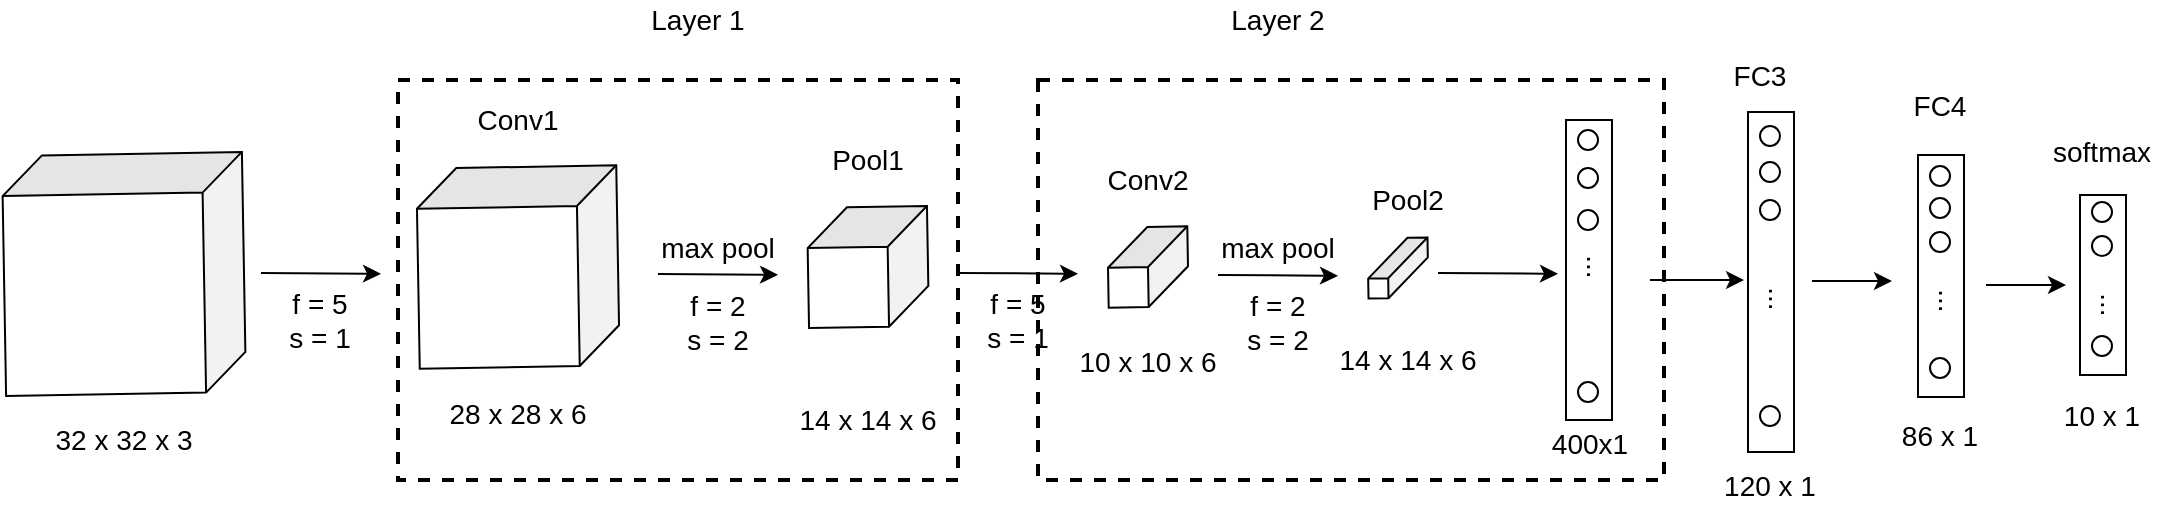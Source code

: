 <mxfile version="12.1.0" type="device" pages="1"><diagram id="LzJ9yIk1KZs5rYI2MBiY" name="Page-1"><mxGraphModel dx="1106" dy="860" grid="1" gridSize="10" guides="1" tooltips="1" connect="1" arrows="1" fold="1" page="1" pageScale="1" pageWidth="850" pageHeight="1100" math="0" shadow="0"><root><mxCell id="0"/><mxCell id="1" parent="0"/><mxCell id="2zlDyj2vdd0dLDcmhyyB-163" value="" style="rounded=0;whiteSpace=wrap;html=1;fillColor=none;gradientColor=none;fontSize=14;dashed=1;strokeWidth=2;" vertex="1" parent="1"><mxGeometry x="217" y="160" width="280" height="200" as="geometry"/></mxCell><mxCell id="2zlDyj2vdd0dLDcmhyyB-189" value="" style="rounded=0;whiteSpace=wrap;html=1;fillColor=none;gradientColor=none;fontSize=14;dashed=1;strokeWidth=2;" vertex="1" parent="1"><mxGeometry x="537" y="160" width="313" height="200" as="geometry"/></mxCell><mxCell id="2zlDyj2vdd0dLDcmhyyB-146" value="" style="shape=cube;whiteSpace=wrap;html=1;boundedLbl=1;backgroundOutline=1;darkOpacity=0.05;darkOpacity2=0.1;fillColor=#ffffff;gradientColor=none;rotation=89;" vertex="1" parent="1"><mxGeometry x="20" y="197" width="120" height="120" as="geometry"/></mxCell><mxCell id="2zlDyj2vdd0dLDcmhyyB-147" value="32 x 32 x 3" style="text;html=1;strokeColor=none;fillColor=none;align=center;verticalAlign=middle;whiteSpace=wrap;rounded=0;fontSize=14;" vertex="1" parent="1"><mxGeometry x="35" y="330" width="90" height="20" as="geometry"/></mxCell><mxCell id="2zlDyj2vdd0dLDcmhyyB-148" value="" style="endArrow=classic;html=1;fontSize=14;" edge="1" parent="1"><mxGeometry width="50" height="50" relative="1" as="geometry"><mxPoint x="148.5" y="256.5" as="sourcePoint"/><mxPoint x="208.5" y="256.875" as="targetPoint"/></mxGeometry></mxCell><mxCell id="2zlDyj2vdd0dLDcmhyyB-150" value="f = 5&lt;br&gt;s = 1" style="text;html=1;strokeColor=none;fillColor=none;align=center;verticalAlign=middle;whiteSpace=wrap;rounded=0;fontSize=14;" vertex="1" parent="1"><mxGeometry x="158" y="270" width="40" height="20" as="geometry"/></mxCell><mxCell id="2zlDyj2vdd0dLDcmhyyB-153" value="" style="shape=cube;whiteSpace=wrap;html=1;boundedLbl=1;backgroundOutline=1;darkOpacity=0.05;darkOpacity2=0.1;fillColor=#ffffff;gradientColor=none;rotation=89;" vertex="1" parent="1"><mxGeometry x="227" y="203.5" width="100" height="100" as="geometry"/></mxCell><mxCell id="2zlDyj2vdd0dLDcmhyyB-154" value="28 x 28 x 6" style="text;html=1;strokeColor=none;fillColor=none;align=center;verticalAlign=middle;whiteSpace=wrap;rounded=0;fontSize=14;" vertex="1" parent="1"><mxGeometry x="232" y="317" width="90" height="20" as="geometry"/></mxCell><mxCell id="2zlDyj2vdd0dLDcmhyyB-155" value="Conv1" style="text;html=1;strokeColor=none;fillColor=none;align=center;verticalAlign=middle;whiteSpace=wrap;rounded=0;fontSize=14;" vertex="1" parent="1"><mxGeometry x="232" y="170" width="90" height="20" as="geometry"/></mxCell><mxCell id="2zlDyj2vdd0dLDcmhyyB-156" value="" style="endArrow=classic;html=1;fontSize=14;" edge="1" parent="1"><mxGeometry width="50" height="50" relative="1" as="geometry"><mxPoint x="347" y="257" as="sourcePoint"/><mxPoint x="407" y="257.375" as="targetPoint"/></mxGeometry></mxCell><mxCell id="2zlDyj2vdd0dLDcmhyyB-157" value="f = 2&lt;br&gt;s = 2" style="text;html=1;strokeColor=none;fillColor=none;align=center;verticalAlign=middle;whiteSpace=wrap;rounded=0;fontSize=14;" vertex="1" parent="1"><mxGeometry x="357" y="270.5" width="40" height="20" as="geometry"/></mxCell><mxCell id="2zlDyj2vdd0dLDcmhyyB-158" value="max pool" style="text;html=1;strokeColor=none;fillColor=none;align=center;verticalAlign=middle;whiteSpace=wrap;rounded=0;fontSize=14;" vertex="1" parent="1"><mxGeometry x="332" y="233.5" width="90" height="20" as="geometry"/></mxCell><mxCell id="2zlDyj2vdd0dLDcmhyyB-159" value="" style="shape=cube;whiteSpace=wrap;html=1;boundedLbl=1;backgroundOutline=1;darkOpacity=0.05;darkOpacity2=0.1;fillColor=#ffffff;gradientColor=none;rotation=89;" vertex="1" parent="1"><mxGeometry x="422" y="223.5" width="60" height="60" as="geometry"/></mxCell><mxCell id="2zlDyj2vdd0dLDcmhyyB-160" value="Pool1" style="text;html=1;strokeColor=none;fillColor=none;align=center;verticalAlign=middle;whiteSpace=wrap;rounded=0;fontSize=14;" vertex="1" parent="1"><mxGeometry x="407" y="190" width="90" height="20" as="geometry"/></mxCell><mxCell id="2zlDyj2vdd0dLDcmhyyB-161" value="14 x 14 x 6" style="text;html=1;strokeColor=none;fillColor=none;align=center;verticalAlign=middle;whiteSpace=wrap;rounded=0;fontSize=14;" vertex="1" parent="1"><mxGeometry x="407" y="320" width="90" height="20" as="geometry"/></mxCell><mxCell id="2zlDyj2vdd0dLDcmhyyB-164" value="Layer 1" style="text;html=1;strokeColor=none;fillColor=none;align=center;verticalAlign=middle;whiteSpace=wrap;rounded=0;dashed=1;fontSize=14;" vertex="1" parent="1"><mxGeometry x="337" y="120" width="60" height="20" as="geometry"/></mxCell><mxCell id="2zlDyj2vdd0dLDcmhyyB-178" value="" style="endArrow=classic;html=1;fontSize=14;" edge="1" parent="1"><mxGeometry width="50" height="50" relative="1" as="geometry"><mxPoint x="497" y="256.5" as="sourcePoint"/><mxPoint x="557" y="256.875" as="targetPoint"/></mxGeometry></mxCell><mxCell id="2zlDyj2vdd0dLDcmhyyB-179" value="f = 5&lt;br&gt;s = 1" style="text;html=1;strokeColor=none;fillColor=none;align=center;verticalAlign=middle;whiteSpace=wrap;rounded=0;fontSize=14;" vertex="1" parent="1"><mxGeometry x="507" y="270" width="40" height="20" as="geometry"/></mxCell><mxCell id="2zlDyj2vdd0dLDcmhyyB-180" value="" style="shape=cube;whiteSpace=wrap;html=1;boundedLbl=1;backgroundOutline=1;darkOpacity=0.05;darkOpacity2=0.1;fillColor=#ffffff;gradientColor=none;rotation=89;" vertex="1" parent="1"><mxGeometry x="572" y="233.5" width="40" height="40" as="geometry"/></mxCell><mxCell id="2zlDyj2vdd0dLDcmhyyB-181" value="10 x 10 x 6" style="text;html=1;strokeColor=none;fillColor=none;align=center;verticalAlign=middle;whiteSpace=wrap;rounded=0;fontSize=14;" vertex="1" parent="1"><mxGeometry x="547" y="291" width="90" height="20" as="geometry"/></mxCell><mxCell id="2zlDyj2vdd0dLDcmhyyB-182" value="Conv2" style="text;html=1;strokeColor=none;fillColor=none;align=center;verticalAlign=middle;whiteSpace=wrap;rounded=0;fontSize=14;" vertex="1" parent="1"><mxGeometry x="547" y="200" width="90" height="20" as="geometry"/></mxCell><mxCell id="2zlDyj2vdd0dLDcmhyyB-183" value="" style="endArrow=classic;html=1;fontSize=14;" edge="1" parent="1"><mxGeometry width="50" height="50" relative="1" as="geometry"><mxPoint x="627" y="257.5" as="sourcePoint"/><mxPoint x="687" y="257.875" as="targetPoint"/></mxGeometry></mxCell><mxCell id="2zlDyj2vdd0dLDcmhyyB-184" value="f = 2&lt;br&gt;s = 2" style="text;html=1;strokeColor=none;fillColor=none;align=center;verticalAlign=middle;whiteSpace=wrap;rounded=0;fontSize=14;" vertex="1" parent="1"><mxGeometry x="637" y="271" width="40" height="20" as="geometry"/></mxCell><mxCell id="2zlDyj2vdd0dLDcmhyyB-185" value="max pool" style="text;html=1;strokeColor=none;fillColor=none;align=center;verticalAlign=middle;whiteSpace=wrap;rounded=0;fontSize=14;" vertex="1" parent="1"><mxGeometry x="612" y="234" width="90" height="20" as="geometry"/></mxCell><mxCell id="2zlDyj2vdd0dLDcmhyyB-186" value="" style="shape=cube;whiteSpace=wrap;html=1;boundedLbl=1;backgroundOutline=1;darkOpacity=0.05;darkOpacity2=0.1;fillColor=#ffffff;gradientColor=none;rotation=89;" vertex="1" parent="1"><mxGeometry x="702" y="239" width="30" height="30" as="geometry"/></mxCell><mxCell id="2zlDyj2vdd0dLDcmhyyB-188" value="14 x 14 x 6" style="text;html=1;strokeColor=none;fillColor=none;align=center;verticalAlign=middle;whiteSpace=wrap;rounded=0;fontSize=14;" vertex="1" parent="1"><mxGeometry x="677" y="290" width="90" height="20" as="geometry"/></mxCell><mxCell id="2zlDyj2vdd0dLDcmhyyB-190" value="Layer 2" style="text;html=1;strokeColor=none;fillColor=none;align=center;verticalAlign=middle;whiteSpace=wrap;rounded=0;dashed=1;fontSize=14;" vertex="1" parent="1"><mxGeometry x="627" y="120" width="60" height="20" as="geometry"/></mxCell><mxCell id="2zlDyj2vdd0dLDcmhyyB-194" value="Pool2" style="text;html=1;strokeColor=none;fillColor=none;align=center;verticalAlign=middle;whiteSpace=wrap;rounded=0;fontSize=14;" vertex="1" parent="1"><mxGeometry x="677" y="210" width="90" height="20" as="geometry"/></mxCell><mxCell id="2zlDyj2vdd0dLDcmhyyB-196" value="" style="endArrow=classic;html=1;fontSize=14;" edge="1" parent="1"><mxGeometry width="50" height="50" relative="1" as="geometry"><mxPoint x="737" y="256.5" as="sourcePoint"/><mxPoint x="797" y="256.875" as="targetPoint"/></mxGeometry></mxCell><mxCell id="2zlDyj2vdd0dLDcmhyyB-242" value="" style="endArrow=classic;html=1;fontSize=14;" edge="1" parent="1"><mxGeometry width="50" height="50" relative="1" as="geometry"><mxPoint x="843" y="260" as="sourcePoint"/><mxPoint x="890" y="260" as="targetPoint"/></mxGeometry></mxCell><mxCell id="2zlDyj2vdd0dLDcmhyyB-207" value="" style="rounded=0;whiteSpace=wrap;html=1;strokeWidth=1;fillColor=none;gradientColor=none;fontSize=14;" vertex="1" parent="1"><mxGeometry x="801" y="180" width="23" height="150" as="geometry"/></mxCell><mxCell id="2zlDyj2vdd0dLDcmhyyB-208" value="" style="ellipse;whiteSpace=wrap;html=1;strokeWidth=1;fillColor=none;gradientColor=none;fontSize=14;" vertex="1" parent="1"><mxGeometry x="807" y="204" width="10" height="10" as="geometry"/></mxCell><mxCell id="2zlDyj2vdd0dLDcmhyyB-209" value="" style="ellipse;whiteSpace=wrap;html=1;strokeWidth=1;fillColor=none;gradientColor=none;fontSize=14;" vertex="1" parent="1"><mxGeometry x="807" y="185" width="10" height="10" as="geometry"/></mxCell><mxCell id="2zlDyj2vdd0dLDcmhyyB-210" value="..." style="text;html=1;strokeColor=none;fillColor=none;align=center;verticalAlign=middle;whiteSpace=wrap;rounded=0;fontSize=14;rotation=90;" vertex="1" parent="1"><mxGeometry x="797" y="243.5" width="40" height="20" as="geometry"/></mxCell><mxCell id="2zlDyj2vdd0dLDcmhyyB-211" value="" style="ellipse;whiteSpace=wrap;html=1;strokeWidth=1;fillColor=none;gradientColor=none;fontSize=14;" vertex="1" parent="1"><mxGeometry x="807" y="225" width="10" height="10" as="geometry"/></mxCell><mxCell id="2zlDyj2vdd0dLDcmhyyB-212" value="" style="ellipse;whiteSpace=wrap;html=1;strokeWidth=1;fillColor=none;gradientColor=none;fontSize=14;" vertex="1" parent="1"><mxGeometry x="807" y="311" width="10" height="10" as="geometry"/></mxCell><mxCell id="2zlDyj2vdd0dLDcmhyyB-255" value="400x1" style="text;html=1;strokeColor=none;fillColor=none;align=center;verticalAlign=middle;whiteSpace=wrap;rounded=0;dashed=1;fontSize=14;" vertex="1" parent="1"><mxGeometry x="782.5" y="332" width="60" height="20" as="geometry"/></mxCell><mxCell id="2zlDyj2vdd0dLDcmhyyB-271" value="" style="group" vertex="1" connectable="0" parent="1"><mxGeometry x="873" y="147.5" width="226" height="225" as="geometry"/></mxCell><mxCell id="2zlDyj2vdd0dLDcmhyyB-270" value="" style="group" vertex="1" connectable="0" parent="2zlDyj2vdd0dLDcmhyyB-271"><mxGeometry width="226" height="225" as="geometry"/></mxCell><mxCell id="2zlDyj2vdd0dLDcmhyyB-233" value="FC3" style="text;html=1;strokeColor=none;fillColor=none;align=center;verticalAlign=middle;whiteSpace=wrap;rounded=0;fontSize=14;" vertex="1" parent="2zlDyj2vdd0dLDcmhyyB-270"><mxGeometry x="5" width="40" height="20" as="geometry"/></mxCell><mxCell id="2zlDyj2vdd0dLDcmhyyB-234" value="" style="rounded=0;whiteSpace=wrap;html=1;strokeWidth=1;fillColor=none;gradientColor=none;fontSize=14;" vertex="1" parent="2zlDyj2vdd0dLDcmhyyB-270"><mxGeometry x="104" y="50" width="23" height="121" as="geometry"/></mxCell><mxCell id="2zlDyj2vdd0dLDcmhyyB-235" value="" style="ellipse;whiteSpace=wrap;html=1;strokeWidth=1;fillColor=none;gradientColor=none;fontSize=14;" vertex="1" parent="2zlDyj2vdd0dLDcmhyyB-270"><mxGeometry x="110" y="71.5" width="10" height="10" as="geometry"/></mxCell><mxCell id="2zlDyj2vdd0dLDcmhyyB-236" value="" style="ellipse;whiteSpace=wrap;html=1;strokeWidth=1;fillColor=none;gradientColor=none;fontSize=14;" vertex="1" parent="2zlDyj2vdd0dLDcmhyyB-270"><mxGeometry x="110" y="55.5" width="10" height="10" as="geometry"/></mxCell><mxCell id="2zlDyj2vdd0dLDcmhyyB-237" value="..." style="text;html=1;strokeColor=none;fillColor=none;align=center;verticalAlign=middle;whiteSpace=wrap;rounded=0;fontSize=14;rotation=90;" vertex="1" parent="2zlDyj2vdd0dLDcmhyyB-270"><mxGeometry x="100" y="113" width="40" height="20" as="geometry"/></mxCell><mxCell id="2zlDyj2vdd0dLDcmhyyB-238" value="" style="ellipse;whiteSpace=wrap;html=1;strokeWidth=1;fillColor=none;gradientColor=none;fontSize=14;" vertex="1" parent="2zlDyj2vdd0dLDcmhyyB-270"><mxGeometry x="110" y="88.5" width="10" height="10" as="geometry"/></mxCell><mxCell id="2zlDyj2vdd0dLDcmhyyB-239" value="" style="ellipse;whiteSpace=wrap;html=1;strokeWidth=1;fillColor=none;gradientColor=none;fontSize=14;" vertex="1" parent="2zlDyj2vdd0dLDcmhyyB-270"><mxGeometry x="110" y="151.5" width="10" height="10" as="geometry"/></mxCell><mxCell id="2zlDyj2vdd0dLDcmhyyB-240" value="86 x 1" style="text;html=1;strokeColor=none;fillColor=none;align=center;verticalAlign=middle;whiteSpace=wrap;rounded=0;dashed=1;fontSize=14;" vertex="1" parent="2zlDyj2vdd0dLDcmhyyB-270"><mxGeometry x="85" y="180" width="60" height="20" as="geometry"/></mxCell><mxCell id="2zlDyj2vdd0dLDcmhyyB-241" value="FC4" style="text;html=1;strokeColor=none;fillColor=none;align=center;verticalAlign=middle;whiteSpace=wrap;rounded=0;fontSize=14;" vertex="1" parent="2zlDyj2vdd0dLDcmhyyB-270"><mxGeometry x="95" y="15.5" width="40" height="20" as="geometry"/></mxCell><mxCell id="2zlDyj2vdd0dLDcmhyyB-221" value="" style="rounded=0;whiteSpace=wrap;html=1;strokeWidth=1;fillColor=none;gradientColor=none;fontSize=14;" vertex="1" parent="2zlDyj2vdd0dLDcmhyyB-270"><mxGeometry x="19" y="28.5" width="23" height="170" as="geometry"/></mxCell><mxCell id="2zlDyj2vdd0dLDcmhyyB-222" value="" style="ellipse;whiteSpace=wrap;html=1;strokeWidth=1;fillColor=none;gradientColor=none;fontSize=14;" vertex="1" parent="2zlDyj2vdd0dLDcmhyyB-270"><mxGeometry x="25" y="53.5" width="10" height="10" as="geometry"/></mxCell><mxCell id="2zlDyj2vdd0dLDcmhyyB-223" value="" style="ellipse;whiteSpace=wrap;html=1;strokeWidth=1;fillColor=none;gradientColor=none;fontSize=14;" vertex="1" parent="2zlDyj2vdd0dLDcmhyyB-270"><mxGeometry x="25" y="35.5" width="10" height="10" as="geometry"/></mxCell><mxCell id="2zlDyj2vdd0dLDcmhyyB-224" value="..." style="text;html=1;strokeColor=none;fillColor=none;align=center;verticalAlign=middle;whiteSpace=wrap;rounded=0;fontSize=14;rotation=90;" vertex="1" parent="2zlDyj2vdd0dLDcmhyyB-270"><mxGeometry x="15" y="112" width="40" height="20" as="geometry"/></mxCell><mxCell id="2zlDyj2vdd0dLDcmhyyB-225" value="" style="ellipse;whiteSpace=wrap;html=1;strokeWidth=1;fillColor=none;gradientColor=none;fontSize=14;" vertex="1" parent="2zlDyj2vdd0dLDcmhyyB-270"><mxGeometry x="25" y="72.5" width="10" height="10" as="geometry"/></mxCell><mxCell id="2zlDyj2vdd0dLDcmhyyB-226" value="" style="ellipse;whiteSpace=wrap;html=1;strokeWidth=1;fillColor=none;gradientColor=none;fontSize=14;" vertex="1" parent="2zlDyj2vdd0dLDcmhyyB-270"><mxGeometry x="25" y="175.5" width="10" height="10" as="geometry"/></mxCell><mxCell id="2zlDyj2vdd0dLDcmhyyB-227" value="120 x 1" style="text;html=1;strokeColor=none;fillColor=none;align=center;verticalAlign=middle;whiteSpace=wrap;rounded=0;dashed=1;fontSize=14;" vertex="1" parent="2zlDyj2vdd0dLDcmhyyB-270"><mxGeometry y="205" width="60" height="20" as="geometry"/></mxCell><mxCell id="2zlDyj2vdd0dLDcmhyyB-259" value="" style="endArrow=classic;html=1;fontSize=14;" edge="1" parent="2zlDyj2vdd0dLDcmhyyB-270"><mxGeometry width="50" height="50" relative="1" as="geometry"><mxPoint x="51" y="113" as="sourcePoint"/><mxPoint x="91" y="113" as="targetPoint"/></mxGeometry></mxCell><mxCell id="2zlDyj2vdd0dLDcmhyyB-260" value="" style="rounded=0;whiteSpace=wrap;html=1;strokeWidth=1;fillColor=none;gradientColor=none;fontSize=14;" vertex="1" parent="2zlDyj2vdd0dLDcmhyyB-270"><mxGeometry x="185" y="70" width="23" height="90" as="geometry"/></mxCell><mxCell id="2zlDyj2vdd0dLDcmhyyB-261" value="" style="ellipse;whiteSpace=wrap;html=1;strokeWidth=1;fillColor=none;gradientColor=none;fontSize=14;" vertex="1" parent="2zlDyj2vdd0dLDcmhyyB-270"><mxGeometry x="191" y="73.5" width="10" height="10" as="geometry"/></mxCell><mxCell id="2zlDyj2vdd0dLDcmhyyB-263" value="..." style="text;html=1;strokeColor=none;fillColor=none;align=center;verticalAlign=middle;whiteSpace=wrap;rounded=0;fontSize=14;rotation=90;" vertex="1" parent="2zlDyj2vdd0dLDcmhyyB-270"><mxGeometry x="181" y="115" width="40" height="20" as="geometry"/></mxCell><mxCell id="2zlDyj2vdd0dLDcmhyyB-264" value="" style="ellipse;whiteSpace=wrap;html=1;strokeWidth=1;fillColor=none;gradientColor=none;fontSize=14;" vertex="1" parent="2zlDyj2vdd0dLDcmhyyB-270"><mxGeometry x="191" y="90.5" width="10" height="10" as="geometry"/></mxCell><mxCell id="2zlDyj2vdd0dLDcmhyyB-265" value="" style="ellipse;whiteSpace=wrap;html=1;strokeWidth=1;fillColor=none;gradientColor=none;fontSize=14;" vertex="1" parent="2zlDyj2vdd0dLDcmhyyB-270"><mxGeometry x="191" y="140.5" width="10" height="10" as="geometry"/></mxCell><mxCell id="2zlDyj2vdd0dLDcmhyyB-266" value="10 x 1" style="text;html=1;strokeColor=none;fillColor=none;align=center;verticalAlign=middle;whiteSpace=wrap;rounded=0;dashed=1;fontSize=14;" vertex="1" parent="2zlDyj2vdd0dLDcmhyyB-270"><mxGeometry x="166" y="170" width="60" height="20" as="geometry"/></mxCell><mxCell id="2zlDyj2vdd0dLDcmhyyB-267" value="softmax" style="text;html=1;strokeColor=none;fillColor=none;align=center;verticalAlign=middle;whiteSpace=wrap;rounded=0;fontSize=14;" vertex="1" parent="2zlDyj2vdd0dLDcmhyyB-270"><mxGeometry x="176" y="38.5" width="40" height="20" as="geometry"/></mxCell><mxCell id="2zlDyj2vdd0dLDcmhyyB-268" value="" style="endArrow=classic;html=1;fontSize=14;" edge="1" parent="2zlDyj2vdd0dLDcmhyyB-270"><mxGeometry width="50" height="50" relative="1" as="geometry"><mxPoint x="138" y="115" as="sourcePoint"/><mxPoint x="178" y="115" as="targetPoint"/></mxGeometry></mxCell></root></mxGraphModel></diagram></mxfile>